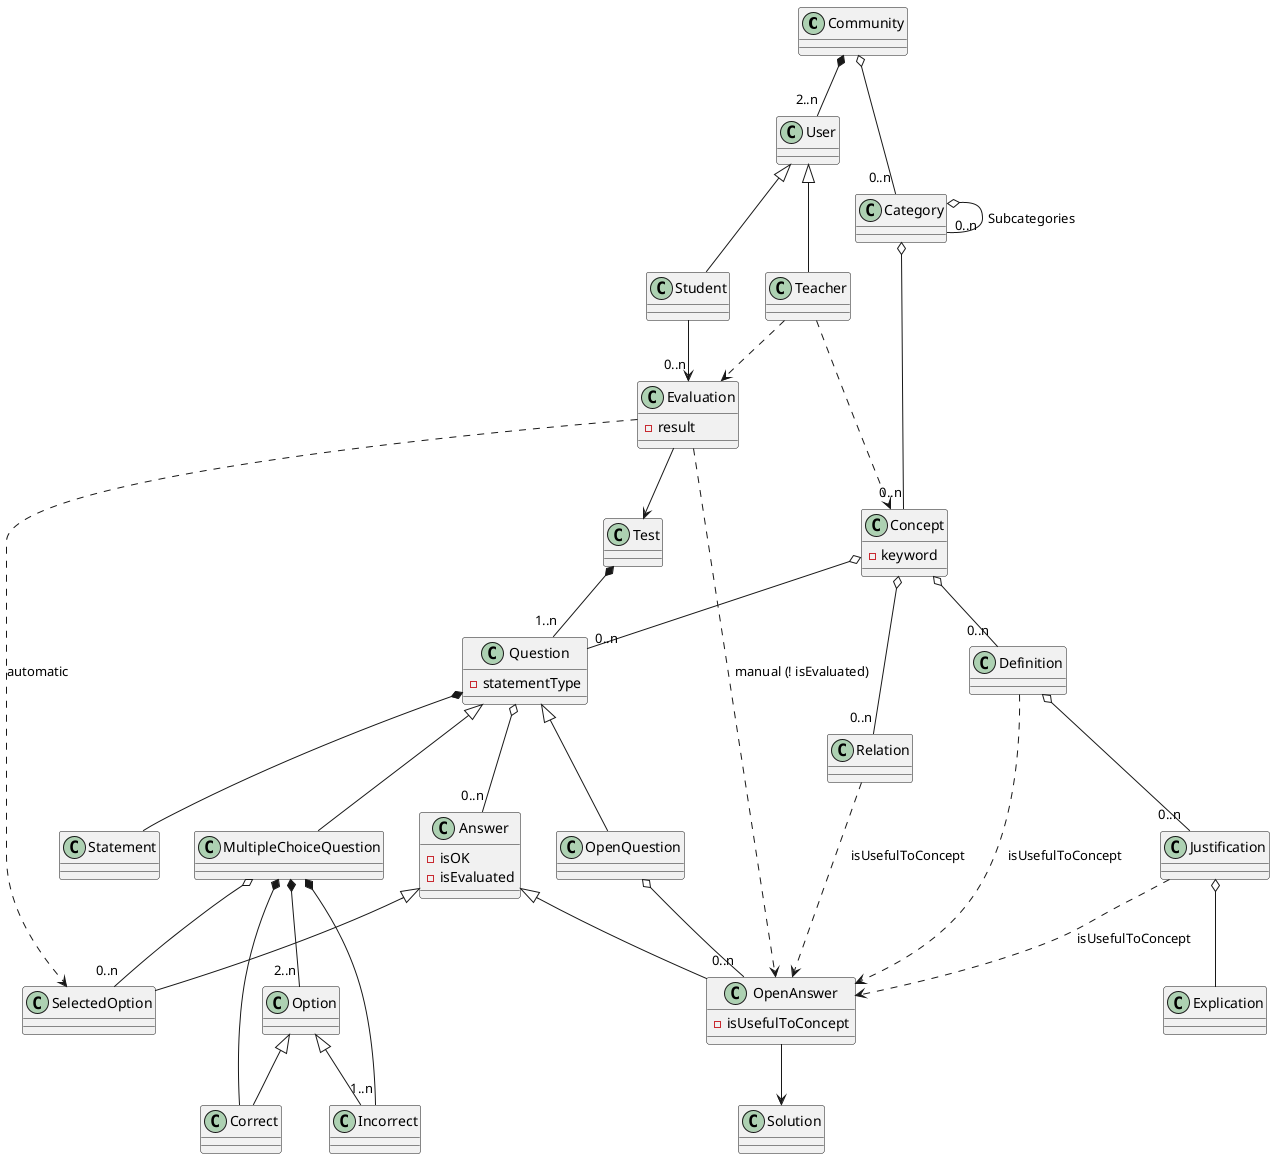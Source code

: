 @startuml OpoTestDomain

class Community

class User

class Teacher

class Student

class Evaluation {
    - result
}

class Category 

class Test 

class Concept {
    - keyword
}

class Question {
    - statementType
}

class Statement

class Answer {
    - isOK
    - isEvaluated
}

class MultipleChoiceQuestion

class OpenQuestion

class Option

class Correct

Class Incorrect

class OpenAnswer {
    - isUsefulToConcept
}

Class SelectedOption


Community *--"2..n" User
Community o--"0..n" Category

Category o--"0..n" Category : Subcategories

User <|-- Teacher
User <|-- Student

Teacher ..> Concept
Category o--"0..n" Concept
'Concept --o Category
Concept o--"0..n" Question
'Question --o Concept
Concept o--"0..n" Definition
Definition o--"0..n" Justification
Justification o-- Explication
Concept o--"0..n" Relation

Student -->"0..n" Evaluation
Evaluation --> Test

Teacher ..> Evaluation
Definition ..> OpenAnswer :isUsefulToConcept
Justification ..> OpenAnswer :isUsefulToConcept
Relation ..> OpenAnswer :isUsefulToConcept

Evaluation ..> OpenAnswer : manual (! isEvaluated)
Evaluation ..> SelectedOption : automatic

Test *--"1..n" Question
Question <|-- MultipleChoiceQuestion
Question <|-- OpenQuestion
Question *--   Statement
MultipleChoiceQuestion *--"2..n" Option
Option <|-- Incorrect
Option <|-- Correct
MultipleChoiceQuestion *-- Correct
MultipleChoiceQuestion *--"1..n" Incorrect
MultipleChoiceQuestion o--"0..n" SelectedOption
OpenQuestion o--"0..n" OpenAnswer
Question o--"0..n" Answer
Answer <|-- OpenAnswer
Answer <|-- SelectedOption
OpenAnswer --> Solution


@enduml




